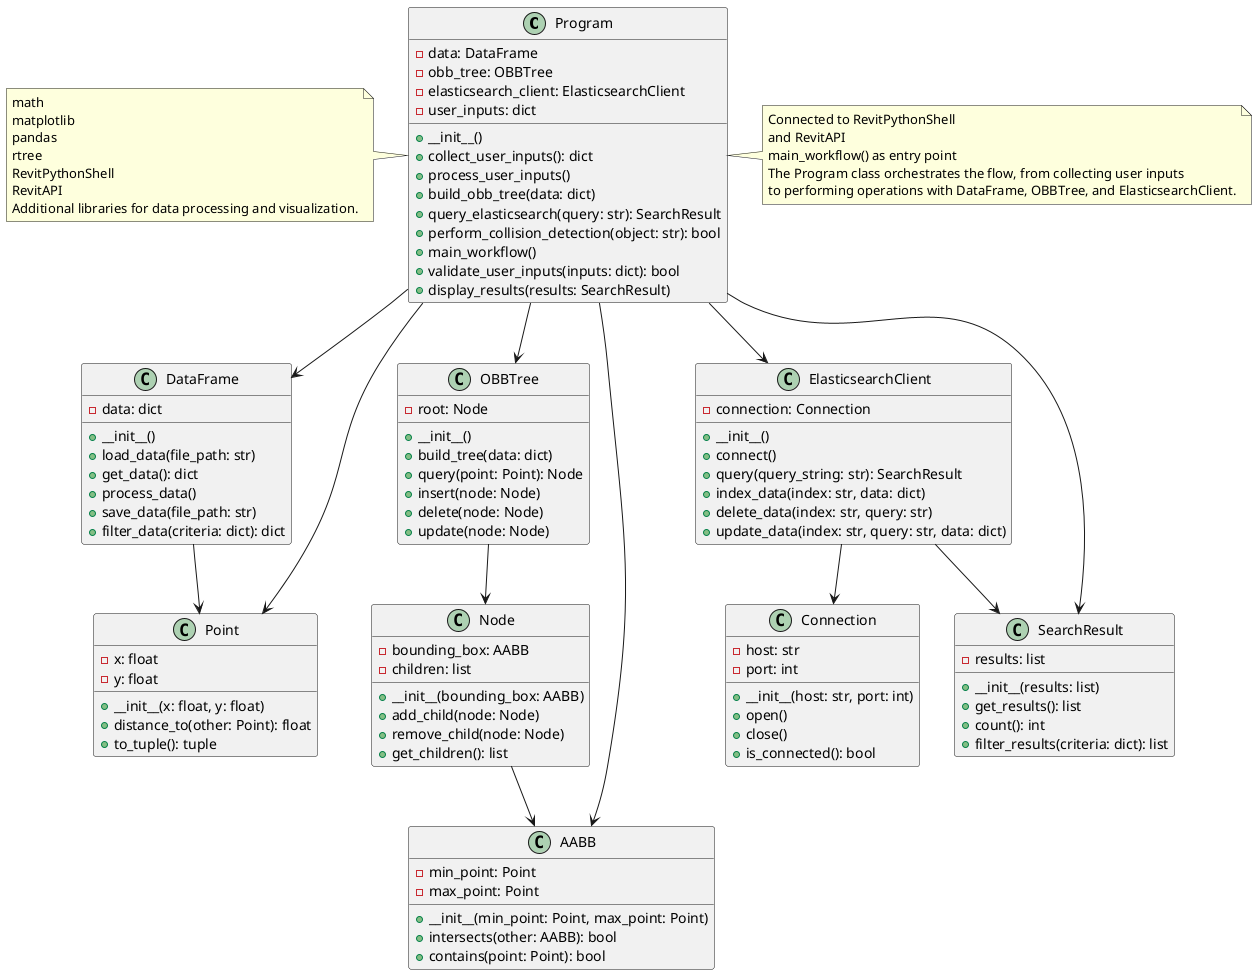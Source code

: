 @startuml

class Program {
    - data: DataFrame
    - obb_tree: OBBTree
    - elasticsearch_client: ElasticsearchClient
    - user_inputs: dict
    + __init__()
    + collect_user_inputs(): dict
    + process_user_inputs()
    + build_obb_tree(data: dict)
    + query_elasticsearch(query: str): SearchResult
    + perform_collision_detection(object: str): bool
    + main_workflow()
    + validate_user_inputs(inputs: dict): bool
    + display_results(results: SearchResult)
}

class DataFrame {
    - data: dict
    + __init__()
    + load_data(file_path: str)
    + get_data(): dict
    + process_data()
    + save_data(file_path: str)
    + filter_data(criteria: dict): dict
}

class OBBTree {
    - root: Node
    + __init__()
    + build_tree(data: dict)
    + query(point: Point): Node
    + insert(node: Node)
    + delete(node: Node)
    + update(node: Node)
}

class Node {
    - bounding_box: AABB
    - children: list
    + __init__(bounding_box: AABB)
    + add_child(node: Node)
    + remove_child(node: Node)
    + get_children(): list
}

class AABB {
    - min_point: Point
    - max_point: Point
    + __init__(min_point: Point, max_point: Point)
    + intersects(other: AABB): bool
    + contains(point: Point): bool
}

class Point {
    - x: float
    - y: float
    + __init__(x: float, y: float)
    + distance_to(other: Point): float
    + to_tuple(): tuple
}

class ElasticsearchClient {
    - connection: Connection
    + __init__()
    + connect()
    + query(query_string: str): SearchResult
    + index_data(index: str, data: dict)
    + delete_data(index: str, query: str)
    + update_data(index: str, query: str, data: dict)
}

class Connection {
    - host: str
    - port: int
    + __init__(host: str, port: int)
    + open()
    + close()
    + is_connected(): bool
}

class SearchResult {
    - results: list
    + __init__(results: list)
    + get_results(): list
    + count(): int
    + filter_results(criteria: dict): list
}

Program --> DataFrame
Program --> OBBTree
Program --> ElasticsearchClient
Program --> Point
Program --> AABB
Program --> SearchResult

DataFrame --> Point
OBBTree --> Node
Node --> AABB
ElasticsearchClient --> Connection
ElasticsearchClient --> SearchResult

note right of Program
    Connected to RevitPythonShell
    and RevitAPI
    main_workflow() as entry point
    The Program class orchestrates the flow, from collecting user inputs
    to performing operations with DataFrame, OBBTree, and ElasticsearchClient.
end note

note left of Program
    math
    matplotlib
    pandas
    rtree
    RevitPythonShell
    RevitAPI
    Additional libraries for data processing and visualization.
end note

@enduml
